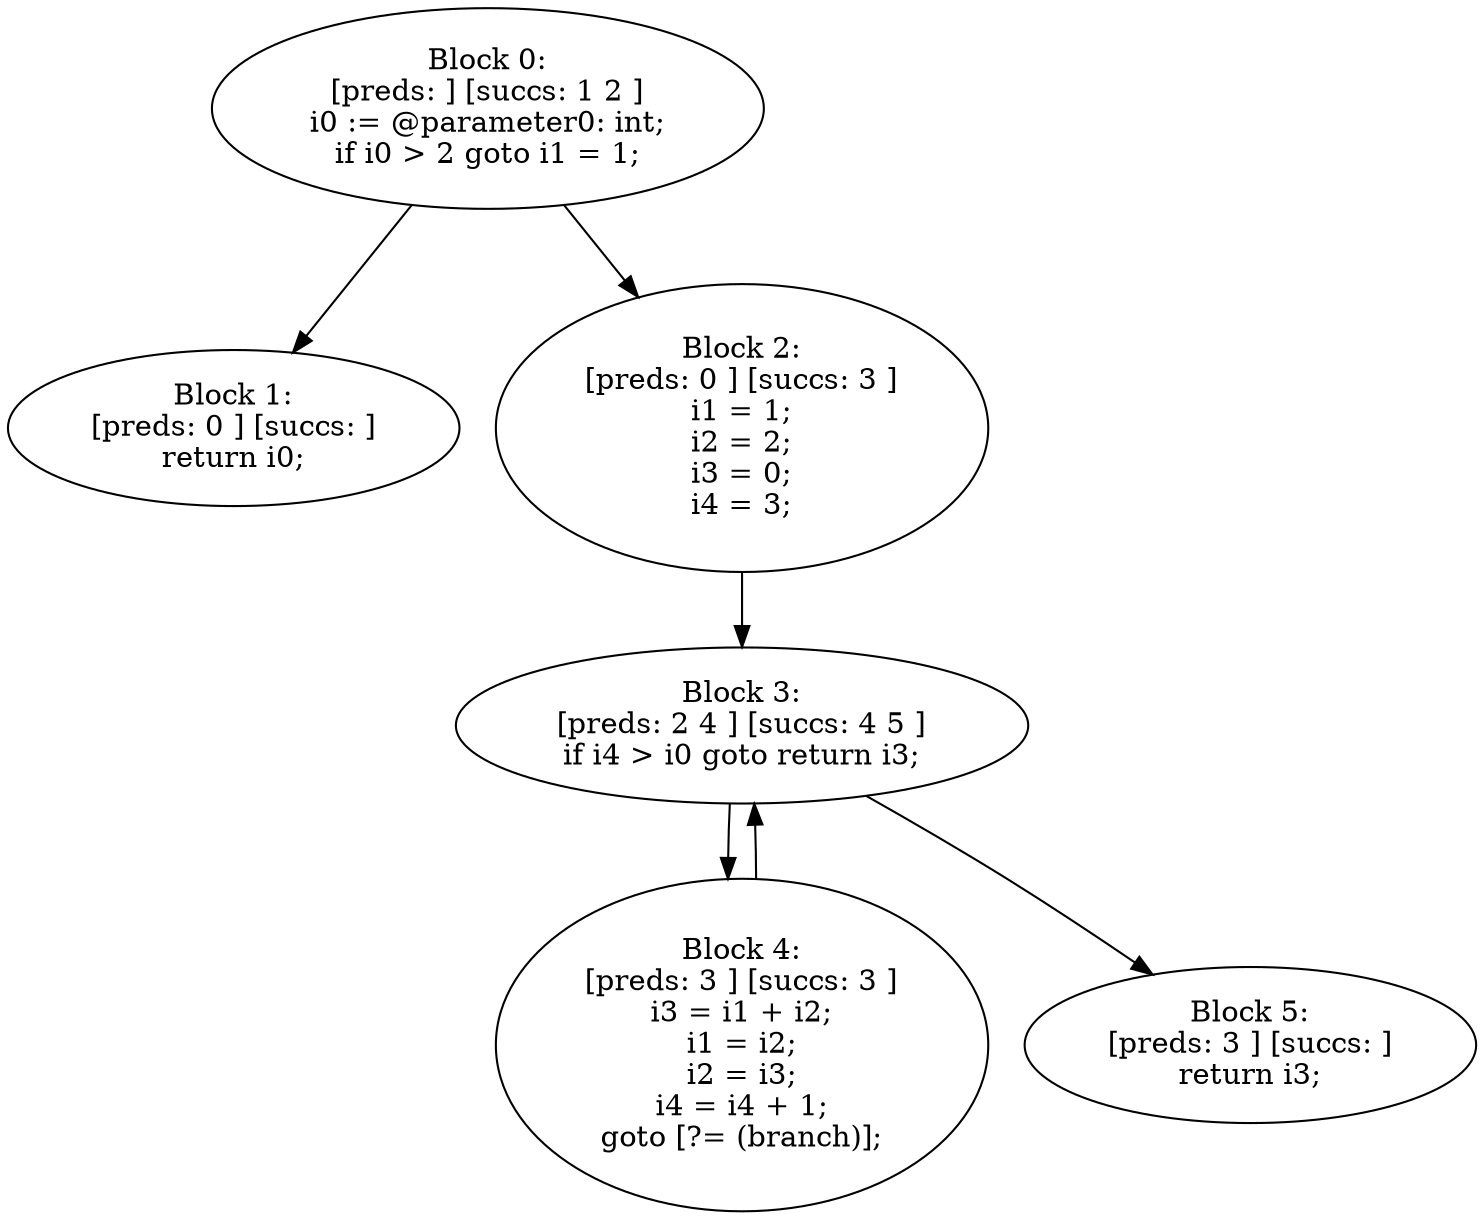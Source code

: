 digraph "unitGraph" {
    "Block 0:
[preds: ] [succs: 1 2 ]
i0 := @parameter0: int;
if i0 > 2 goto i1 = 1;
"
    "Block 1:
[preds: 0 ] [succs: ]
return i0;
"
    "Block 2:
[preds: 0 ] [succs: 3 ]
i1 = 1;
i2 = 2;
i3 = 0;
i4 = 3;
"
    "Block 3:
[preds: 2 4 ] [succs: 4 5 ]
if i4 > i0 goto return i3;
"
    "Block 4:
[preds: 3 ] [succs: 3 ]
i3 = i1 + i2;
i1 = i2;
i2 = i3;
i4 = i4 + 1;
goto [?= (branch)];
"
    "Block 5:
[preds: 3 ] [succs: ]
return i3;
"
    "Block 0:
[preds: ] [succs: 1 2 ]
i0 := @parameter0: int;
if i0 > 2 goto i1 = 1;
"->"Block 1:
[preds: 0 ] [succs: ]
return i0;
";
    "Block 0:
[preds: ] [succs: 1 2 ]
i0 := @parameter0: int;
if i0 > 2 goto i1 = 1;
"->"Block 2:
[preds: 0 ] [succs: 3 ]
i1 = 1;
i2 = 2;
i3 = 0;
i4 = 3;
";
    "Block 2:
[preds: 0 ] [succs: 3 ]
i1 = 1;
i2 = 2;
i3 = 0;
i4 = 3;
"->"Block 3:
[preds: 2 4 ] [succs: 4 5 ]
if i4 > i0 goto return i3;
";
    "Block 3:
[preds: 2 4 ] [succs: 4 5 ]
if i4 > i0 goto return i3;
"->"Block 4:
[preds: 3 ] [succs: 3 ]
i3 = i1 + i2;
i1 = i2;
i2 = i3;
i4 = i4 + 1;
goto [?= (branch)];
";
    "Block 3:
[preds: 2 4 ] [succs: 4 5 ]
if i4 > i0 goto return i3;
"->"Block 5:
[preds: 3 ] [succs: ]
return i3;
";
    "Block 4:
[preds: 3 ] [succs: 3 ]
i3 = i1 + i2;
i1 = i2;
i2 = i3;
i4 = i4 + 1;
goto [?= (branch)];
"->"Block 3:
[preds: 2 4 ] [succs: 4 5 ]
if i4 > i0 goto return i3;
";
}
